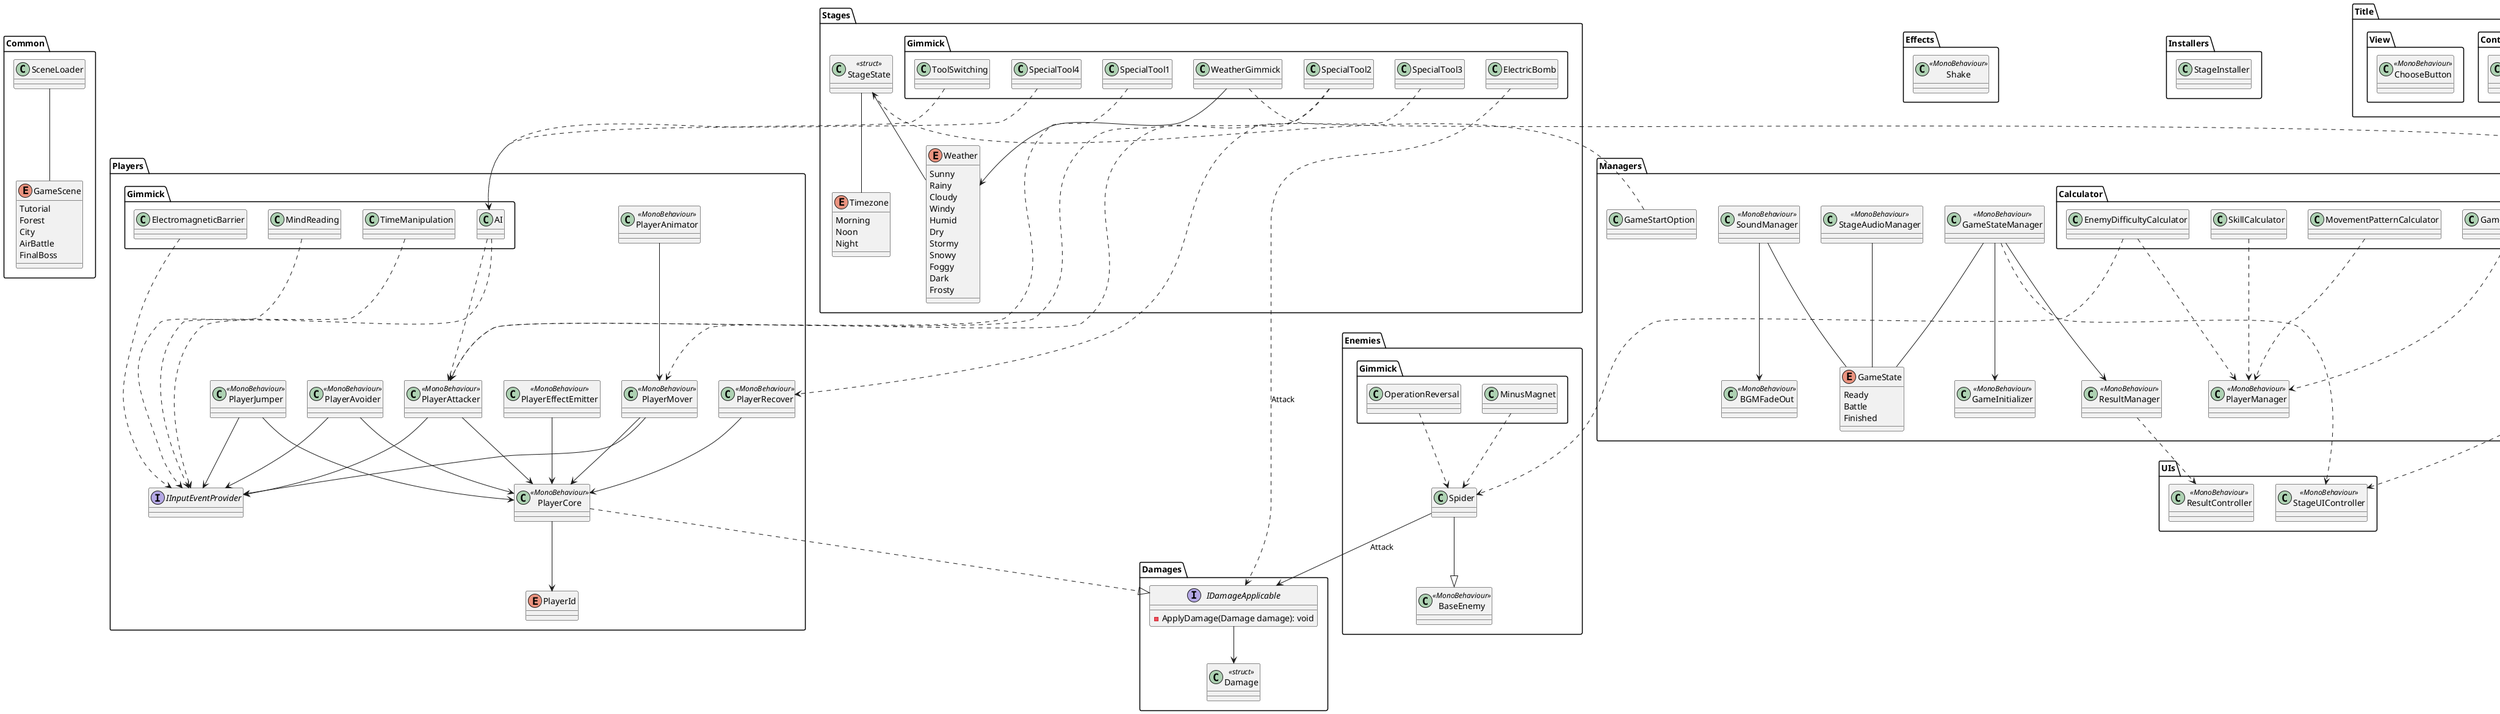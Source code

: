 @startuml
namespace Common{
    enum GameScene{
        Tutorial
        Forest
        City
        AirBattle
        FinalBoss
    }
    class SceneLoader
}
Common.SceneLoader -- Common.GameScene
namespace Damages{
    interface IDamageApplicable{
        - ApplyDamage(Damage damage): void
    }
    class Damage <<struct>>
}

namespace Effects{
    class Shake <<MonoBehaviour>>
}
namespace Enemies{
    class BaseEnemy <<MonoBehaviour>>
    class Spider
    namespace Gimmick{
        class OperationReversal
        class MinusMagnet
    }
}

namespace Installers{
    class StageInstaller
}
namespace Managers{
    enum GameState{
        Ready
        Battle
        Finished
    }
    class BGMFadeOut <<MonoBehaviour>>
    class GameInitializer <<MonoBehaviour>>
    class GameStartOption
    class GameStateManager <<MonoBehaviour>>
    class PlayerManager <<MonoBehaviour>>
    class ResultManager <<MonoBehaviour>>
    class ScoreManager <<MonoBehaviour>>
    class SoundManager <<MonoBehaviour>>
    class StageAudioManager <<MonoBehaviour>>
    class StageManager <<MonoBehaviour>>
    namespace Calculator{
        class SkillCalculator
        class MovementPatternCalculator
        class EnemyDifficultyCalculator
        class GameOverCalculator
    }
}

namespace Players{
    enum PlayerId
    interface IInputEventProvider
    class PlayerAnimator <<MonoBehaviour>>
    class PlayerCore <<MonoBehaviour>>
    class PlayerEffectEmitter <<MonoBehaviour>>
    class PlayerMover <<MonoBehaviour>>
    class PlayerAttacker <<MonoBehaviour>>
    class PlayerAvoider <<MonoBehaviour>>
    class PlayerJumper <<MonoBehaviour>>
    class PlayerRecover <<MonoBehaviour>>
    namespace Gimmick{
        class ElectromagneticBarrier
        class AI
        class MindReading
        class TimeManipulation
    }
}

namespace Stages{
    enum Weather{
        Sunny
        Rainy
        Cloudy
        Windy
        Humid
        Dry
        Stormy
        Snowy
        Foggy
        Dark
        Frosty
    }
    enum Timezone{
        Morning
        Noon
        Night
    }
    class StageState <<struct>>
    namespace Gimmick{
        class WeatherGimmick
        class ElectricBomb
        class ToolSwitching
        class SpecialTool1
        class SpecialTool2
        class SpecialTool3
        class SpecialTool4
    }
}

namespace Title{
    namespace Manager{
        class TitleManager <<MonoBehaviour>>
    }
    namespace Controller{
        class UIController <<MonoBehaviour>>
    }
    namespace View{
        class ChooseButton <<MonoBehaviour>>
    }
}
namespace UIs{
    class ResultController <<MonoBehaviour>>
    class StageUIController <<MonoBehaviour>>
}
Damages.IDamageApplicable --> Damages.Damage
Enemies.Gimmick.MinusMagnet ..> Enemies.Spider
Enemies.Gimmick.OperationReversal ..> Enemies.Spider
Enemies.Spider --|> Enemies.BaseEnemy
Enemies.Spider --> Damages.IDamageApplicable : Attack
Managers.Calculator.SkillCalculator ..> Managers.PlayerManager
Managers.Calculator.MovementPatternCalculator ..> Managers.PlayerManager
Managers.Calculator.EnemyDifficultyCalculator ..> Managers.PlayerManager
Managers.Calculator.GameOverCalculator ..> Managers.PlayerManager
Managers.Calculator.EnemyDifficultyCalculator ..> Enemies.Spider
Managers.GameStateManager -- Managers.GameState
Managers.SoundManager -- Managers.GameState
Managers.StageAudioManager -- Managers.GameState
Managers.GameStateManager --> Managers.GameInitializer
Managers.GameStateManager --> Managers.ResultManager
Managers.SoundManager --> Managers.BGMFadeOut
Managers.ResultManager ..> UIs.ResultController
Managers.GameStateManager ..> UIs.StageUIController
Managers.ScoreManager ..> UIs.StageUIController
Managers.GameStartOption ..> Stages.StageState
Players.Gimmick.ElectromagneticBarrier ..> Players.IInputEventProvider
Players.Gimmick.AI ..> Players.IInputEventProvider
Players.Gimmick.AI ..> Players.PlayerAttacker
Players.Gimmick.MindReading ..> Players.IInputEventProvider
Players.Gimmick.TimeManipulation ..> Players.IInputEventProvider
Players.PlayerMover --> Players.IInputEventProvider
Players.PlayerAttacker --> Players.IInputEventProvider
Players.PlayerJumper --> Players.IInputEventProvider
Players.PlayerAvoider --> Players.IInputEventProvider
Players.PlayerAnimator --> Players.PlayerMover
Players.PlayerRecover --> Players.PlayerCore
Players.PlayerMover --> Players.PlayerCore
Players.PlayerAttacker --> Players.PlayerCore
Players.PlayerJumper --> Players.PlayerCore
Players.PlayerAvoider --> Players.PlayerCore
Players.PlayerEffectEmitter --> Players.PlayerCore
Players.PlayerCore ..|>Damages.IDamageApplicable
Players.PlayerCore --> Players.PlayerId
Stages.Gimmick.WeatherGimmick --> Stages.Weather
Stages.Gimmick.WeatherGimmick ..> Managers.StageManager
Stages.StageState -- Stages.Timezone
Stages.StageState -- Stages.Weather
Stages.Gimmick.ElectricBomb ..> Damages.IDamageApplicable : Attack
Stages.Gimmick.ToolSwitching ..> Players.Gimmick.AI
Stages.Gimmick.SpecialTool1 ..> Players.PlayerAttacker
Stages.Gimmick.SpecialTool2 ..> Players.PlayerAttacker
Stages.Gimmick.SpecialTool2 ..> Players.PlayerMover
Stages.Gimmick.SpecialTool3 ..> Players.PlayerRecover
Stages.Gimmick.SpecialTool4 ..> Players.Gimmick.AI
@enduml